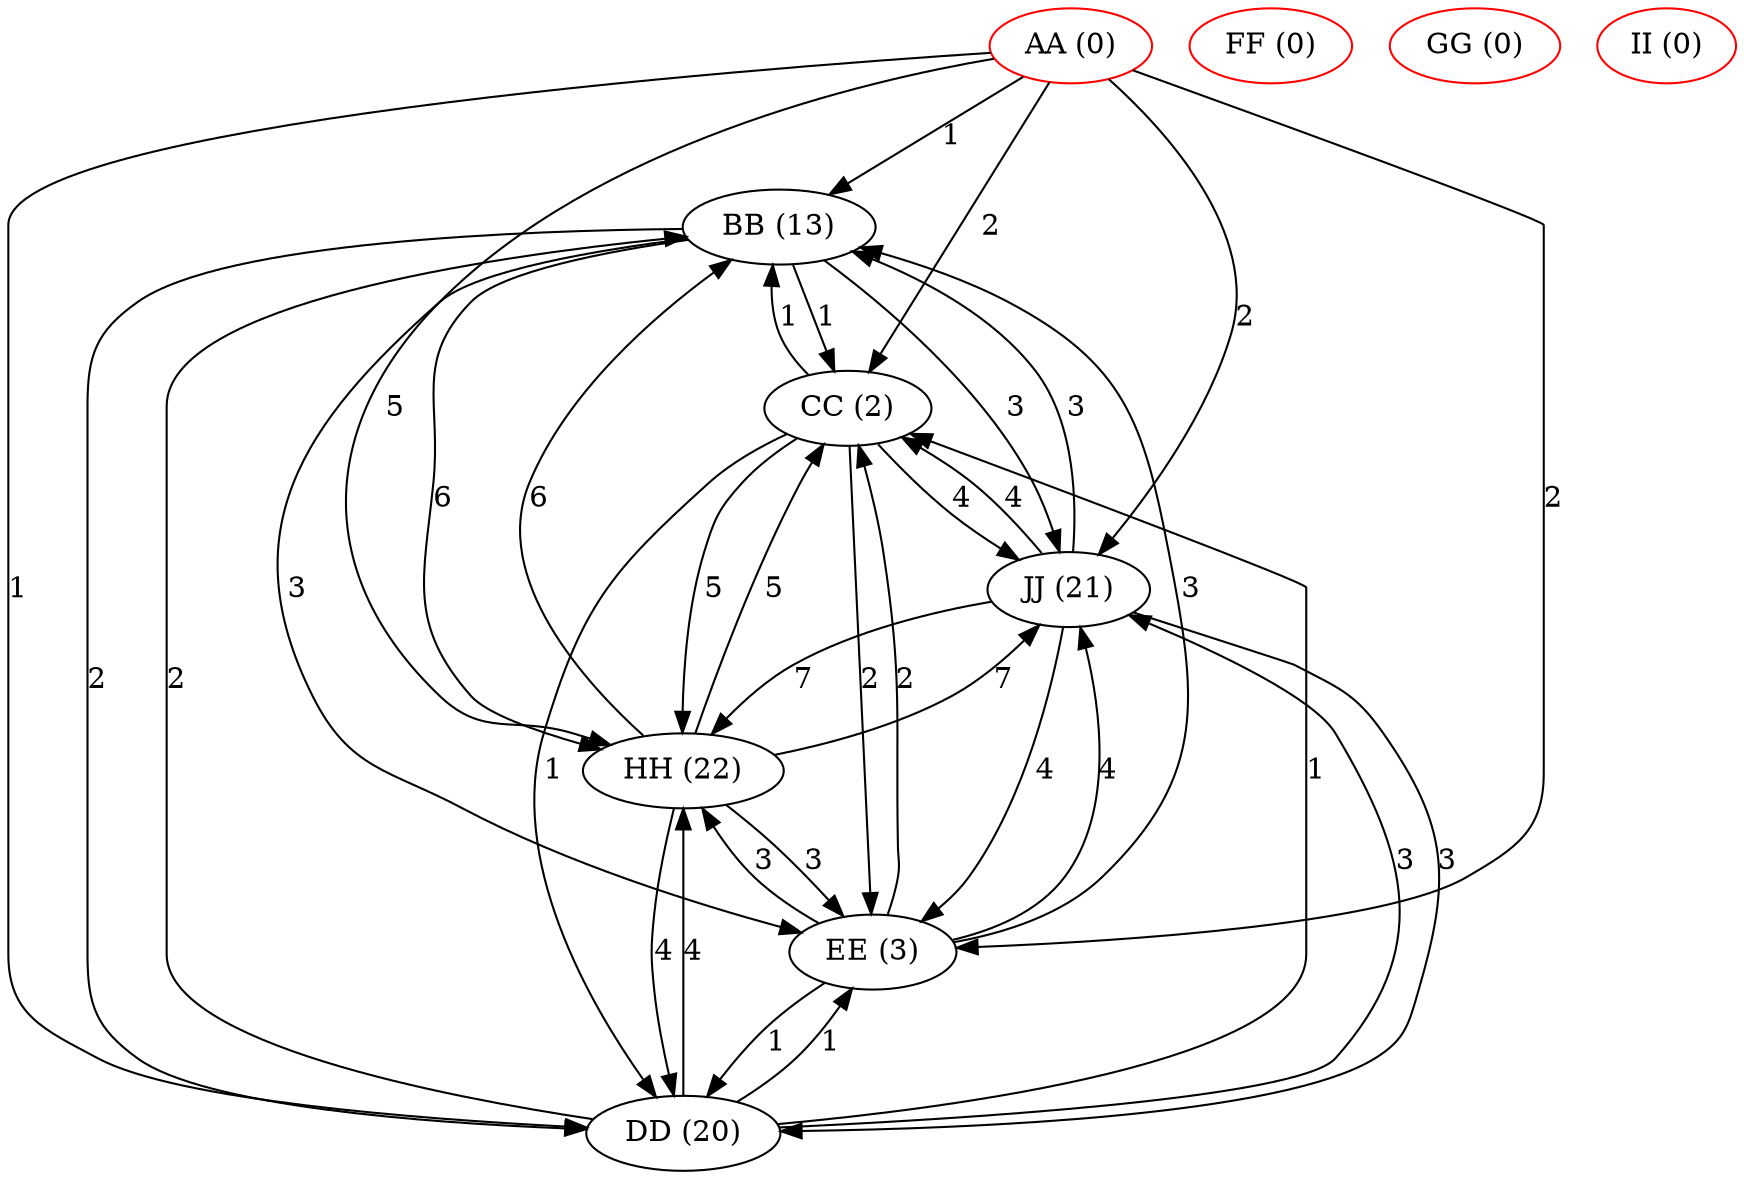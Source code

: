 digraph {
    AA [label="AA (0)" color=red];
BB [label="BB (13)"];
CC [label="CC (2)"];
DD [label="DD (20)"];
EE [label="EE (3)"];
FF [label="FF (0)" color=red];
GG [label="GG (0)" color=red];
HH [label="HH (22)"];
II [label="II (0)" color=red];
JJ [label="JJ (21)"] 
    AA -> BB [label="1"];
AA -> CC [label="2"];
AA -> DD [label="1"];
AA -> EE [label="2"];
AA -> HH [label="5"];
AA -> JJ [label="2"];
BB -> CC [label="1"];
BB -> DD [label="2"];
BB -> EE [label="3"];
BB -> HH [label="6"];
BB -> JJ [label="3"];
CC -> BB [label="1"];
CC -> DD [label="1"];
CC -> EE [label="2"];
CC -> HH [label="5"];
CC -> JJ [label="4"];
DD -> BB [label="2"];
DD -> CC [label="1"];
DD -> EE [label="1"];
DD -> HH [label="4"];
DD -> JJ [label="3"];
EE -> BB [label="3"];
EE -> CC [label="2"];
EE -> DD [label="1"];
EE -> HH [label="3"];
EE -> JJ [label="4"];
HH -> BB [label="6"];
HH -> CC [label="5"];
HH -> DD [label="4"];
HH -> EE [label="3"];
HH -> JJ [label="7"];
JJ -> BB [label="3"];
JJ -> CC [label="4"];
JJ -> DD [label="3"];
JJ -> EE [label="4"];
JJ -> HH [label="7"]
}